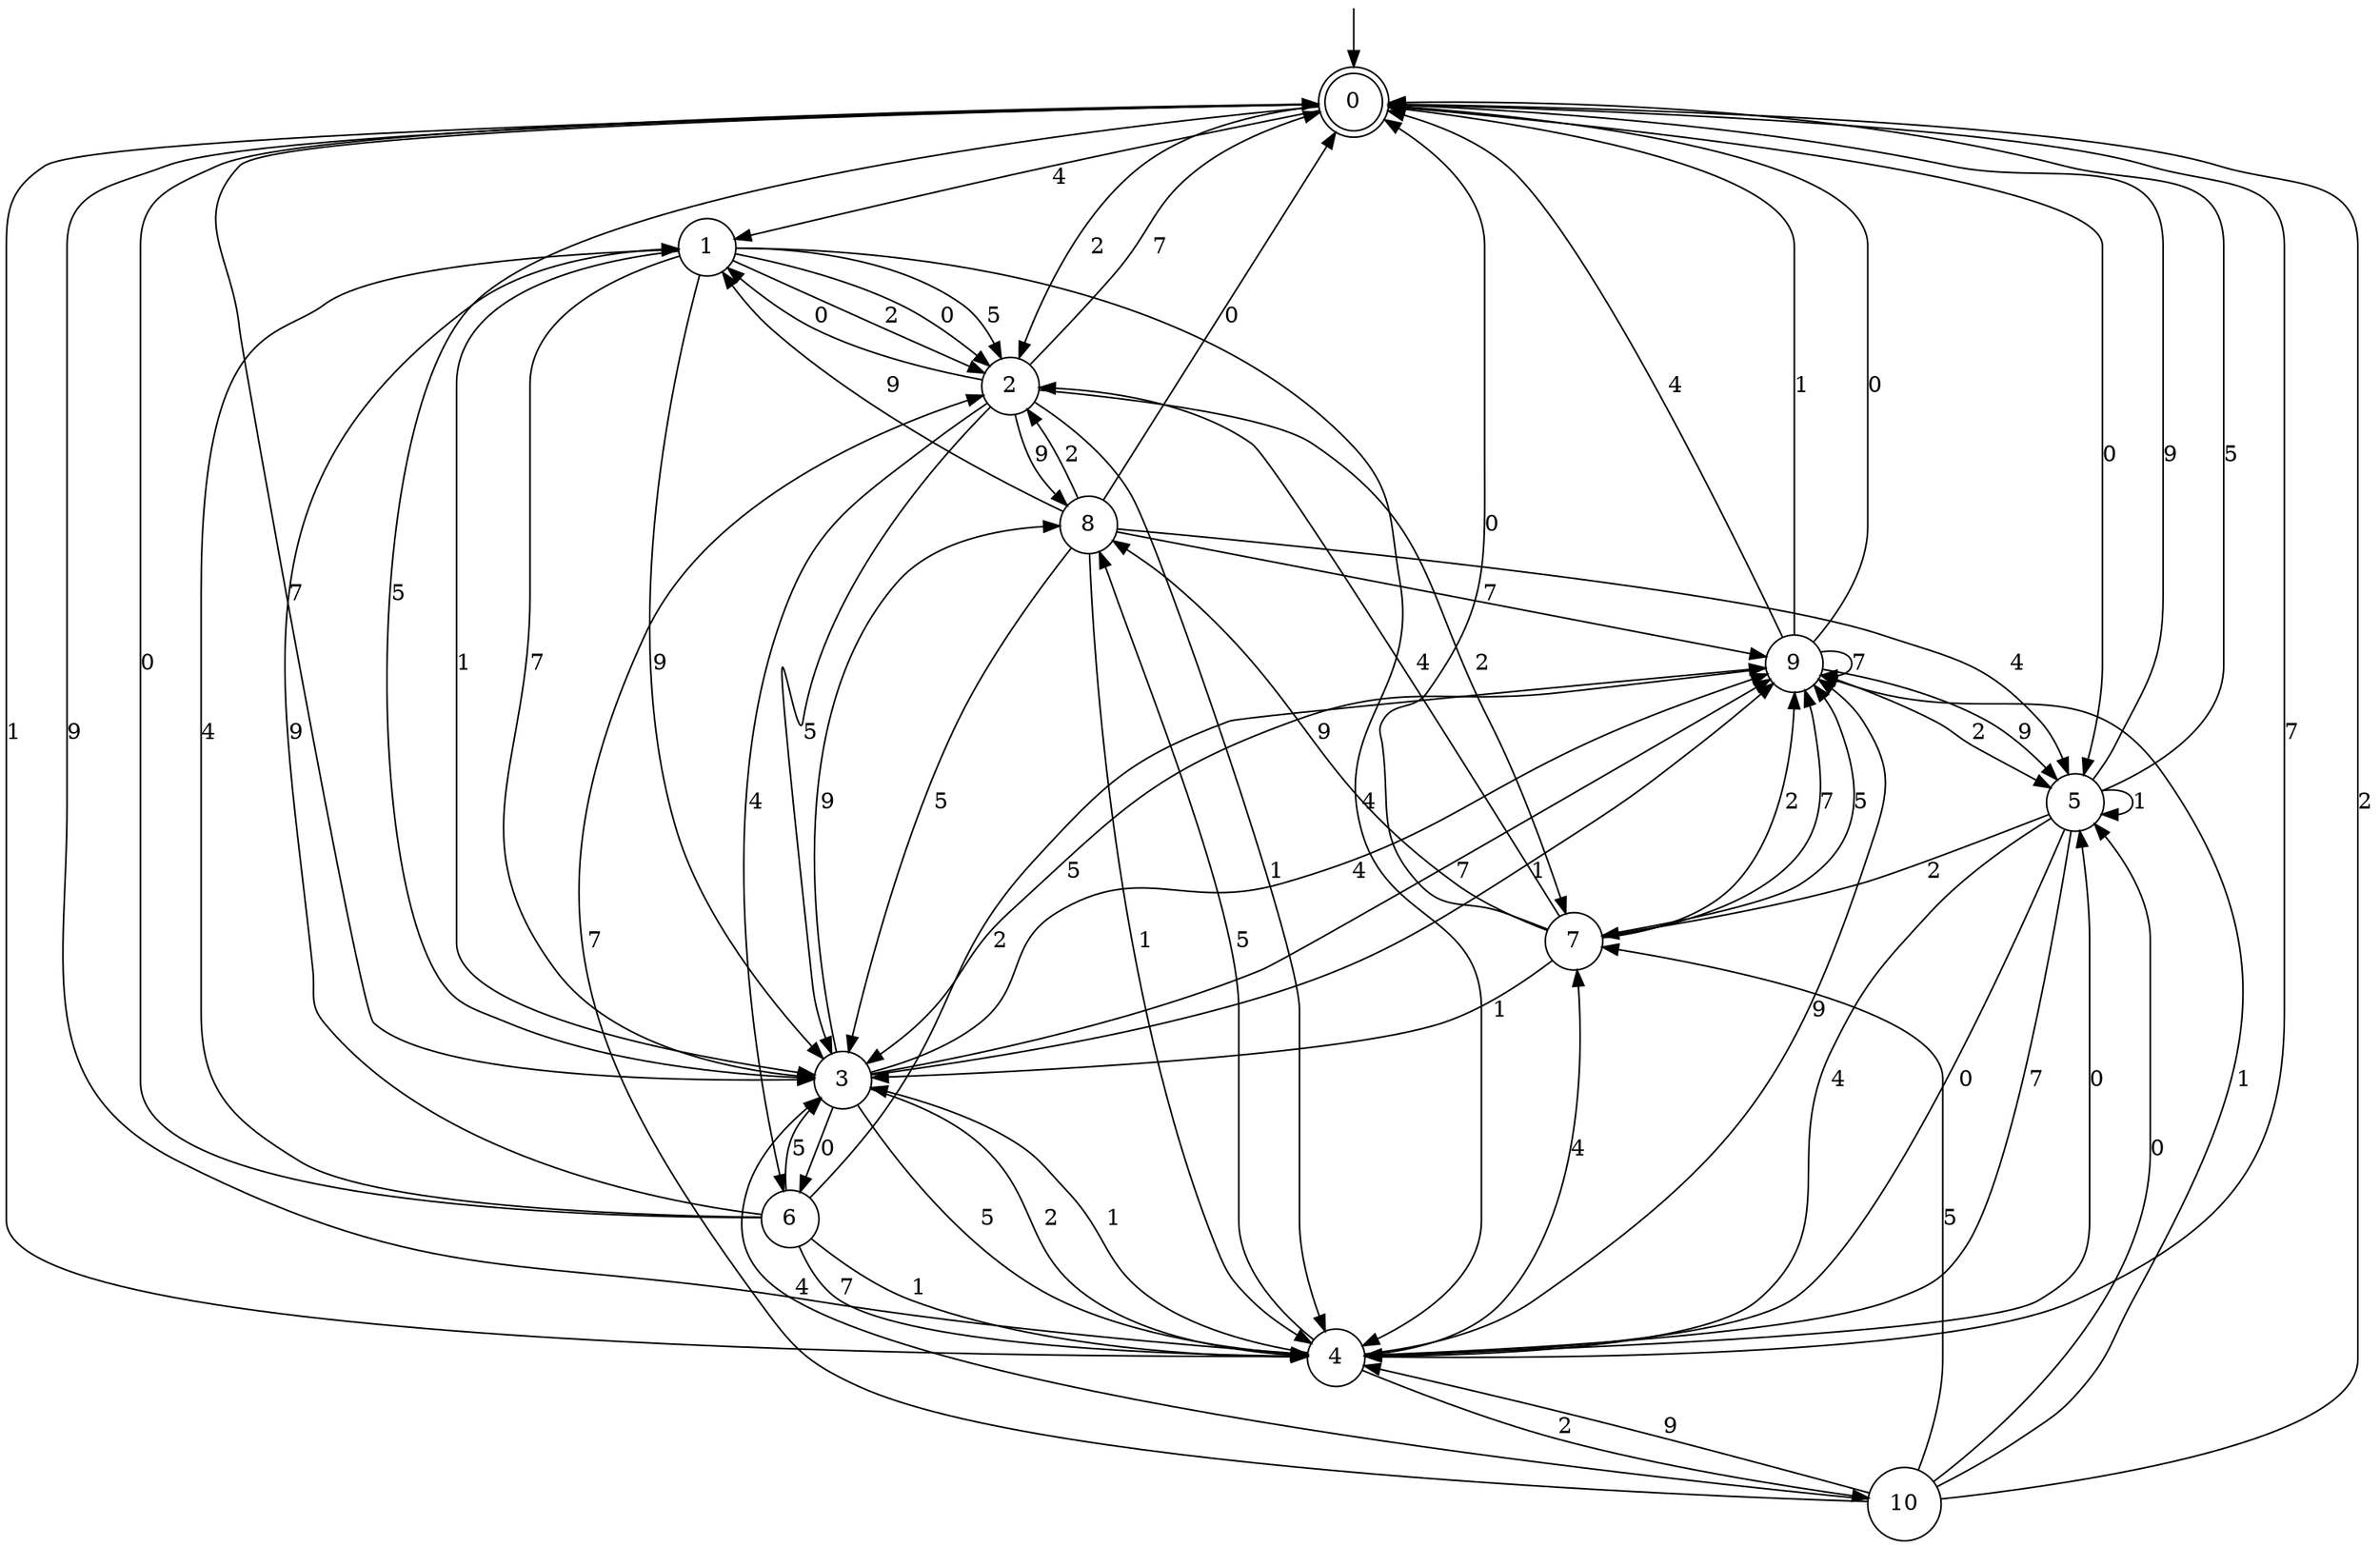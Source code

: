 digraph g {

	s0 [shape="doublecircle" label="0"];
	s1 [shape="circle" label="1"];
	s2 [shape="circle" label="2"];
	s3 [shape="circle" label="3"];
	s4 [shape="circle" label="4"];
	s5 [shape="circle" label="5"];
	s6 [shape="circle" label="6"];
	s7 [shape="circle" label="7"];
	s8 [shape="circle" label="8"];
	s9 [shape="circle" label="9"];
	s10 [shape="circle" label="10"];
	s0 -> s1 [label="4"];
	s0 -> s2 [label="2"];
	s0 -> s3 [label="7"];
	s0 -> s4 [label="1"];
	s0 -> s4 [label="9"];
	s0 -> s5 [label="0"];
	s0 -> s3 [label="5"];
	s1 -> s4 [label="4"];
	s1 -> s2 [label="2"];
	s1 -> s3 [label="7"];
	s1 -> s3 [label="1"];
	s1 -> s3 [label="9"];
	s1 -> s2 [label="0"];
	s1 -> s2 [label="5"];
	s2 -> s6 [label="4"];
	s2 -> s7 [label="2"];
	s2 -> s0 [label="7"];
	s2 -> s4 [label="1"];
	s2 -> s8 [label="9"];
	s2 -> s1 [label="0"];
	s2 -> s3 [label="5"];
	s3 -> s9 [label="4"];
	s3 -> s4 [label="2"];
	s3 -> s9 [label="7"];
	s3 -> s9 [label="1"];
	s3 -> s8 [label="9"];
	s3 -> s6 [label="0"];
	s3 -> s4 [label="5"];
	s4 -> s7 [label="4"];
	s4 -> s10 [label="2"];
	s4 -> s0 [label="7"];
	s4 -> s3 [label="1"];
	s4 -> s9 [label="9"];
	s4 -> s5 [label="0"];
	s4 -> s8 [label="5"];
	s5 -> s4 [label="4"];
	s5 -> s7 [label="2"];
	s5 -> s4 [label="7"];
	s5 -> s5 [label="1"];
	s5 -> s0 [label="9"];
	s5 -> s4 [label="0"];
	s5 -> s0 [label="5"];
	s6 -> s1 [label="4"];
	s6 -> s9 [label="2"];
	s6 -> s4 [label="7"];
	s6 -> s4 [label="1"];
	s6 -> s1 [label="9"];
	s6 -> s0 [label="0"];
	s6 -> s3 [label="5"];
	s7 -> s2 [label="4"];
	s7 -> s9 [label="2"];
	s7 -> s9 [label="7"];
	s7 -> s3 [label="1"];
	s7 -> s8 [label="9"];
	s7 -> s0 [label="0"];
	s7 -> s9 [label="5"];
	s8 -> s5 [label="4"];
	s8 -> s2 [label="2"];
	s8 -> s9 [label="7"];
	s8 -> s4 [label="1"];
	s8 -> s1 [label="9"];
	s8 -> s0 [label="0"];
	s8 -> s3 [label="5"];
	s9 -> s0 [label="4"];
	s9 -> s5 [label="2"];
	s9 -> s9 [label="7"];
	s9 -> s0 [label="1"];
	s9 -> s5 [label="9"];
	s9 -> s0 [label="0"];
	s9 -> s3 [label="5"];
	s10 -> s3 [label="4"];
	s10 -> s0 [label="2"];
	s10 -> s2 [label="7"];
	s10 -> s9 [label="1"];
	s10 -> s4 [label="9"];
	s10 -> s5 [label="0"];
	s10 -> s7 [label="5"];

__start0 [label="" shape="none" width="0" height="0"];
__start0 -> s0;

}
